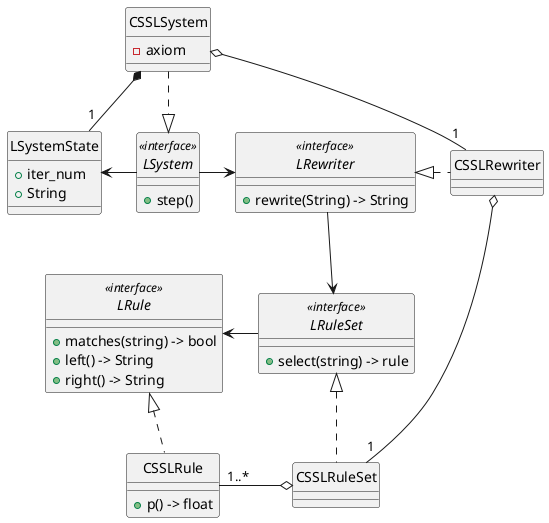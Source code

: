 @startuml

' !include theme.puml
hide circle

class LSystemState {
    + iter_num
    + String
}

interface LSystem << interface >> {
    + step()
}

class CSSLSystem {
    - axiom
}

interface LRewriter << interface >> {
    + rewrite(String) -> String
}

class CSSLRewriter

interface LRuleSet << interface >> {
    + select(string) -> rule
}

class CSSLRuleSet

interface LRule << interface >> {
    + matches(string) -> bool
    + left() -> String
    + right() -> String
}

class CSSLRule {
    + p() -> float
}

CSSLSystem .down.|> LSystem
CSSLRewriter .left.|> LRewriter
CSSLRuleSet .up.|> LRuleSet
CSSLRule .up.|> LRule

LSystemState "1" -up-* CSSLSystem

LSystem -right-> LRewriter
LRewriter -down-> LRuleSet
LRuleSet -left-> LRule

CSSLSystem o-right- "            1" CSSLRewriter
CSSLRewriter o-down- "1" CSSLRuleSet
CSSLRuleSet o-left- "1..*" CSSLRule

LSystem -left-> LSystemState

@enduml
